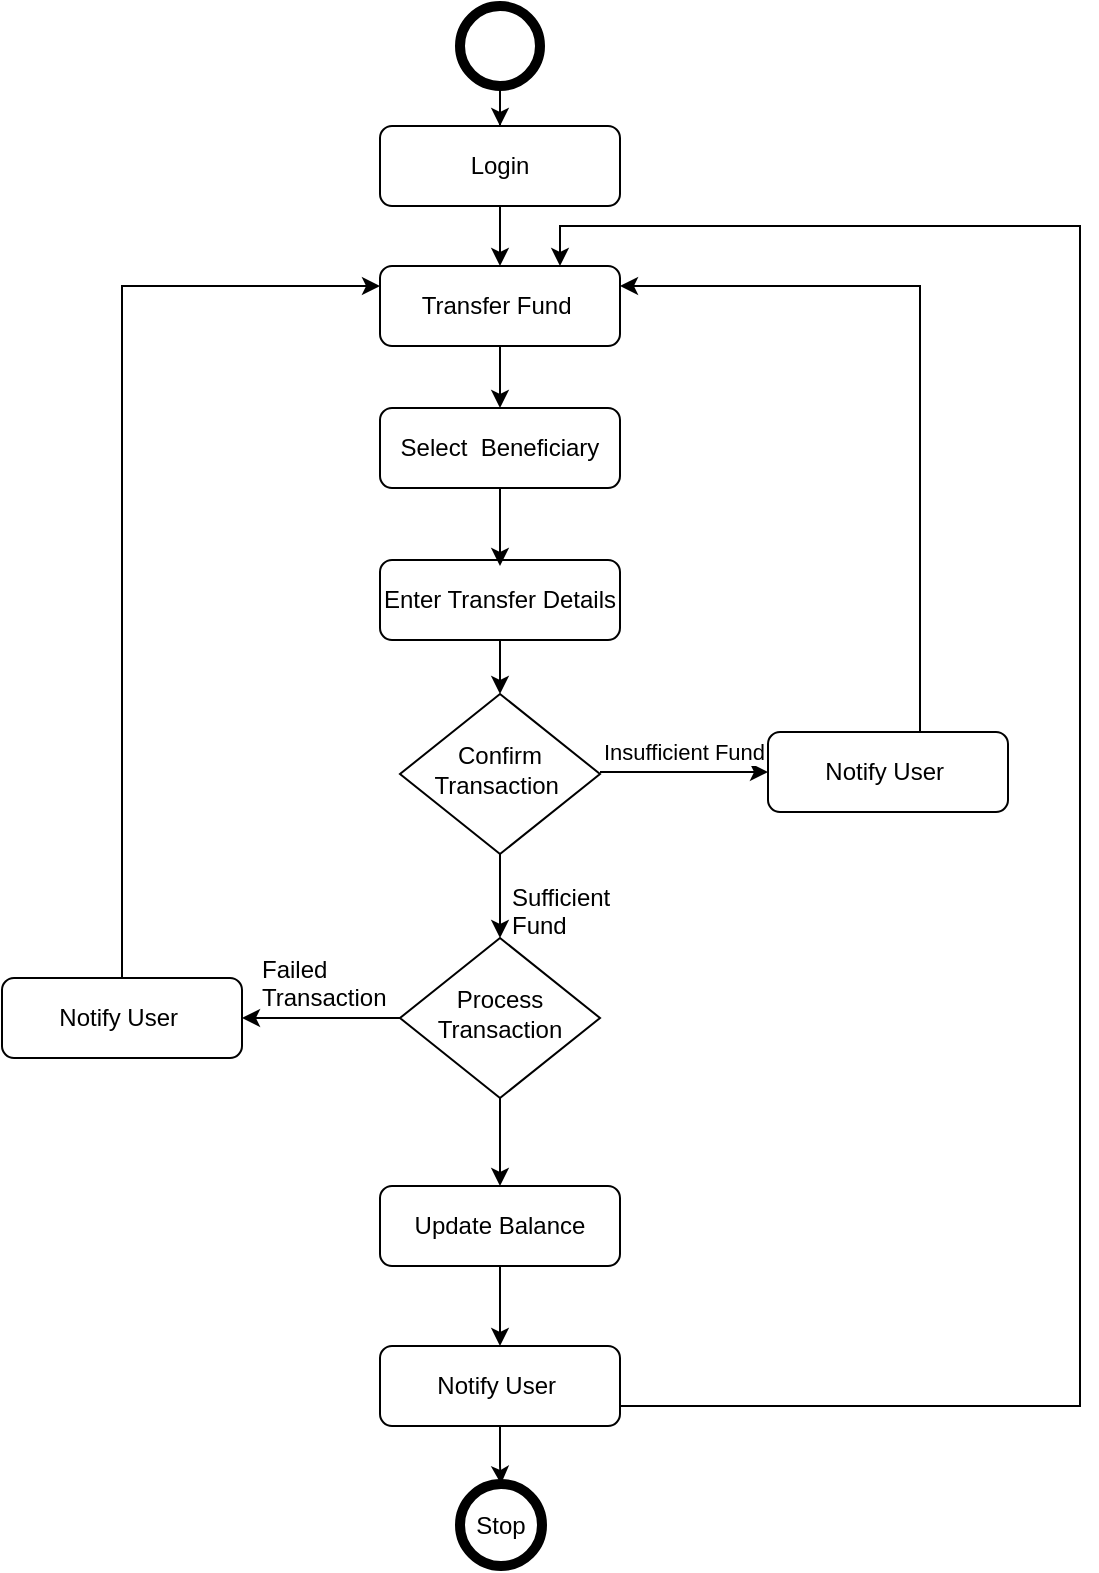 <mxfile version="23.1.3" type="github">
  <diagram id="C5RBs43oDa-KdzZeNtuy" name="Page-1">
    <mxGraphModel dx="1927" dy="533" grid="1" gridSize="10" guides="1" tooltips="1" connect="1" arrows="1" fold="1" page="1" pageScale="1" pageWidth="827" pageHeight="1169" math="0" shadow="0">
      <root>
        <mxCell id="WIyWlLk6GJQsqaUBKTNV-0" />
        <mxCell id="WIyWlLk6GJQsqaUBKTNV-1" parent="WIyWlLk6GJQsqaUBKTNV-0" />
        <mxCell id="6i1ejyldCf1ThcJX4S_M-11" value="" style="edgeStyle=orthogonalEdgeStyle;rounded=0;orthogonalLoop=1;jettySize=auto;html=1;entryX=0.5;entryY=0;entryDx=0;entryDy=0;" edge="1" parent="WIyWlLk6GJQsqaUBKTNV-1" source="WIyWlLk6GJQsqaUBKTNV-3" target="6i1ejyldCf1ThcJX4S_M-0">
          <mxGeometry relative="1" as="geometry" />
        </mxCell>
        <mxCell id="WIyWlLk6GJQsqaUBKTNV-3" value="Login" style="rounded=1;whiteSpace=wrap;html=1;fontSize=12;glass=0;strokeWidth=1;shadow=0;" parent="WIyWlLk6GJQsqaUBKTNV-1" vertex="1">
          <mxGeometry x="160" y="80" width="120" height="40" as="geometry" />
        </mxCell>
        <mxCell id="6i1ejyldCf1ThcJX4S_M-25" value="" style="edgeStyle=orthogonalEdgeStyle;rounded=0;orthogonalLoop=1;jettySize=auto;html=1;" edge="1" parent="WIyWlLk6GJQsqaUBKTNV-1" source="WIyWlLk6GJQsqaUBKTNV-11" target="6i1ejyldCf1ThcJX4S_M-24">
          <mxGeometry relative="1" as="geometry" />
        </mxCell>
        <mxCell id="WIyWlLk6GJQsqaUBKTNV-11" value="Update Balance" style="rounded=1;whiteSpace=wrap;html=1;fontSize=12;glass=0;strokeWidth=1;shadow=0;" parent="WIyWlLk6GJQsqaUBKTNV-1" vertex="1">
          <mxGeometry x="160" y="610" width="120" height="40" as="geometry" />
        </mxCell>
        <mxCell id="6i1ejyldCf1ThcJX4S_M-12" value="" style="edgeStyle=orthogonalEdgeStyle;rounded=0;orthogonalLoop=1;jettySize=auto;html=1;" edge="1" parent="WIyWlLk6GJQsqaUBKTNV-1" source="6i1ejyldCf1ThcJX4S_M-0" target="6i1ejyldCf1ThcJX4S_M-3">
          <mxGeometry relative="1" as="geometry" />
        </mxCell>
        <mxCell id="6i1ejyldCf1ThcJX4S_M-0" value="Transfer Fund&amp;nbsp;" style="rounded=1;whiteSpace=wrap;html=1;fontSize=12;glass=0;strokeWidth=1;shadow=0;" vertex="1" parent="WIyWlLk6GJQsqaUBKTNV-1">
          <mxGeometry x="160" y="150" width="120" height="40" as="geometry" />
        </mxCell>
        <mxCell id="6i1ejyldCf1ThcJX4S_M-14" value="" style="edgeStyle=orthogonalEdgeStyle;rounded=0;orthogonalLoop=1;jettySize=auto;html=1;" edge="1" parent="WIyWlLk6GJQsqaUBKTNV-1" source="6i1ejyldCf1ThcJX4S_M-1" target="6i1ejyldCf1ThcJX4S_M-2">
          <mxGeometry relative="1" as="geometry" />
        </mxCell>
        <mxCell id="6i1ejyldCf1ThcJX4S_M-1" value="Enter Transfer Details" style="rounded=1;whiteSpace=wrap;html=1;fontSize=12;glass=0;strokeWidth=1;shadow=0;" vertex="1" parent="WIyWlLk6GJQsqaUBKTNV-1">
          <mxGeometry x="160" y="297" width="120" height="40" as="geometry" />
        </mxCell>
        <mxCell id="6i1ejyldCf1ThcJX4S_M-17" value="" style="edgeStyle=orthogonalEdgeStyle;rounded=0;orthogonalLoop=1;jettySize=auto;html=1;" edge="1" parent="WIyWlLk6GJQsqaUBKTNV-1" source="6i1ejyldCf1ThcJX4S_M-2" target="6i1ejyldCf1ThcJX4S_M-16">
          <mxGeometry relative="1" as="geometry" />
        </mxCell>
        <mxCell id="6i1ejyldCf1ThcJX4S_M-2" value="Confirm Transaction&amp;nbsp;" style="rhombus;whiteSpace=wrap;html=1;shadow=0;fontFamily=Helvetica;fontSize=12;align=center;strokeWidth=1;spacing=6;spacingTop=-4;" vertex="1" parent="WIyWlLk6GJQsqaUBKTNV-1">
          <mxGeometry x="170" y="364" width="100" height="80" as="geometry" />
        </mxCell>
        <mxCell id="6i1ejyldCf1ThcJX4S_M-13" value="" style="edgeStyle=orthogonalEdgeStyle;rounded=0;orthogonalLoop=1;jettySize=auto;html=1;" edge="1" parent="WIyWlLk6GJQsqaUBKTNV-1" source="6i1ejyldCf1ThcJX4S_M-3">
          <mxGeometry relative="1" as="geometry">
            <mxPoint x="220" y="300" as="targetPoint" />
          </mxGeometry>
        </mxCell>
        <mxCell id="6i1ejyldCf1ThcJX4S_M-3" value="Select&amp;nbsp;&amp;nbsp;Beneficiary" style="rounded=1;whiteSpace=wrap;html=1;fontSize=12;glass=0;strokeWidth=1;shadow=0;" vertex="1" parent="WIyWlLk6GJQsqaUBKTNV-1">
          <mxGeometry x="160" y="221" width="120" height="40" as="geometry" />
        </mxCell>
        <mxCell id="6i1ejyldCf1ThcJX4S_M-10" style="edgeStyle=orthogonalEdgeStyle;rounded=0;orthogonalLoop=1;jettySize=auto;html=1;entryX=1;entryY=0.25;entryDx=0;entryDy=0;" edge="1" parent="WIyWlLk6GJQsqaUBKTNV-1" source="6i1ejyldCf1ThcJX4S_M-4" target="6i1ejyldCf1ThcJX4S_M-0">
          <mxGeometry relative="1" as="geometry">
            <Array as="points">
              <mxPoint x="430" y="160" />
            </Array>
          </mxGeometry>
        </mxCell>
        <mxCell id="6i1ejyldCf1ThcJX4S_M-4" value="Notify User&amp;nbsp;" style="rounded=1;whiteSpace=wrap;html=1;fontSize=12;glass=0;strokeWidth=1;shadow=0;" vertex="1" parent="WIyWlLk6GJQsqaUBKTNV-1">
          <mxGeometry x="354" y="383" width="120" height="40" as="geometry" />
        </mxCell>
        <mxCell id="6i1ejyldCf1ThcJX4S_M-6" value="" style="endArrow=classic;html=1;rounded=0;entryX=0;entryY=0.5;entryDx=0;entryDy=0;" edge="1" parent="WIyWlLk6GJQsqaUBKTNV-1" target="6i1ejyldCf1ThcJX4S_M-4">
          <mxGeometry relative="1" as="geometry">
            <mxPoint x="270" y="403" as="sourcePoint" />
            <mxPoint x="420" y="403.5" as="targetPoint" />
          </mxGeometry>
        </mxCell>
        <mxCell id="6i1ejyldCf1ThcJX4S_M-8" value="Insufficient Fund" style="edgeLabel;resizable=0;html=1;;align=left;verticalAlign=bottom;" connectable="0" vertex="1" parent="6i1ejyldCf1ThcJX4S_M-6">
          <mxGeometry x="-1" relative="1" as="geometry">
            <mxPoint y="-2" as="offset" />
          </mxGeometry>
        </mxCell>
        <mxCell id="6i1ejyldCf1ThcJX4S_M-20" style="edgeStyle=orthogonalEdgeStyle;rounded=0;orthogonalLoop=1;jettySize=auto;html=1;entryX=1;entryY=0.5;entryDx=0;entryDy=0;" edge="1" parent="WIyWlLk6GJQsqaUBKTNV-1" source="6i1ejyldCf1ThcJX4S_M-16" target="6i1ejyldCf1ThcJX4S_M-19">
          <mxGeometry relative="1" as="geometry" />
        </mxCell>
        <mxCell id="6i1ejyldCf1ThcJX4S_M-23" style="edgeStyle=orthogonalEdgeStyle;rounded=0;orthogonalLoop=1;jettySize=auto;html=1;entryX=0.5;entryY=0;entryDx=0;entryDy=0;" edge="1" parent="WIyWlLk6GJQsqaUBKTNV-1" source="6i1ejyldCf1ThcJX4S_M-16" target="WIyWlLk6GJQsqaUBKTNV-11">
          <mxGeometry relative="1" as="geometry" />
        </mxCell>
        <mxCell id="6i1ejyldCf1ThcJX4S_M-16" value="Process Transaction" style="rhombus;whiteSpace=wrap;html=1;shadow=0;fontFamily=Helvetica;fontSize=12;align=center;strokeWidth=1;spacing=6;spacingTop=-4;" vertex="1" parent="WIyWlLk6GJQsqaUBKTNV-1">
          <mxGeometry x="170" y="486" width="100" height="80" as="geometry" />
        </mxCell>
        <mxCell id="6i1ejyldCf1ThcJX4S_M-18" value="Sufficient Fund" style="text;strokeColor=none;fillColor=none;align=left;verticalAlign=middle;spacingLeft=4;spacingRight=4;overflow=hidden;points=[[0,0.5],[1,0.5]];portConstraint=eastwest;rotatable=0;whiteSpace=wrap;html=1;" vertex="1" parent="WIyWlLk6GJQsqaUBKTNV-1">
          <mxGeometry x="220" y="456" width="80" height="30" as="geometry" />
        </mxCell>
        <mxCell id="6i1ejyldCf1ThcJX4S_M-22" style="edgeStyle=orthogonalEdgeStyle;rounded=0;orthogonalLoop=1;jettySize=auto;html=1;entryX=0;entryY=0.25;entryDx=0;entryDy=0;" edge="1" parent="WIyWlLk6GJQsqaUBKTNV-1" source="6i1ejyldCf1ThcJX4S_M-19" target="6i1ejyldCf1ThcJX4S_M-0">
          <mxGeometry relative="1" as="geometry">
            <Array as="points">
              <mxPoint x="31" y="160" />
            </Array>
          </mxGeometry>
        </mxCell>
        <mxCell id="6i1ejyldCf1ThcJX4S_M-19" value="Notify User&amp;nbsp;" style="rounded=1;whiteSpace=wrap;html=1;fontSize=12;glass=0;strokeWidth=1;shadow=0;" vertex="1" parent="WIyWlLk6GJQsqaUBKTNV-1">
          <mxGeometry x="-29" y="506" width="120" height="40" as="geometry" />
        </mxCell>
        <mxCell id="6i1ejyldCf1ThcJX4S_M-21" value="Failed Transaction" style="text;strokeColor=none;fillColor=none;align=left;verticalAlign=middle;spacingLeft=4;spacingRight=4;overflow=hidden;points=[[0,0.5],[1,0.5]];portConstraint=eastwest;rotatable=0;whiteSpace=wrap;html=1;" vertex="1" parent="WIyWlLk6GJQsqaUBKTNV-1">
          <mxGeometry x="95" y="492" width="80" height="30" as="geometry" />
        </mxCell>
        <mxCell id="6i1ejyldCf1ThcJX4S_M-28" value="" style="edgeStyle=orthogonalEdgeStyle;rounded=0;orthogonalLoop=1;jettySize=auto;html=1;" edge="1" parent="WIyWlLk6GJQsqaUBKTNV-1" source="6i1ejyldCf1ThcJX4S_M-24" target="6i1ejyldCf1ThcJX4S_M-27">
          <mxGeometry relative="1" as="geometry" />
        </mxCell>
        <mxCell id="6i1ejyldCf1ThcJX4S_M-29" style="edgeStyle=orthogonalEdgeStyle;rounded=0;orthogonalLoop=1;jettySize=auto;html=1;entryX=0.75;entryY=0;entryDx=0;entryDy=0;" edge="1" parent="WIyWlLk6GJQsqaUBKTNV-1" source="6i1ejyldCf1ThcJX4S_M-24" target="6i1ejyldCf1ThcJX4S_M-0">
          <mxGeometry relative="1" as="geometry">
            <Array as="points">
              <mxPoint x="510" y="720" />
              <mxPoint x="510" y="130" />
              <mxPoint x="250" y="130" />
            </Array>
          </mxGeometry>
        </mxCell>
        <mxCell id="6i1ejyldCf1ThcJX4S_M-24" value="Notify User&amp;nbsp;" style="rounded=1;whiteSpace=wrap;html=1;fontSize=12;glass=0;strokeWidth=1;shadow=0;" vertex="1" parent="WIyWlLk6GJQsqaUBKTNV-1">
          <mxGeometry x="160" y="690" width="120" height="40" as="geometry" />
        </mxCell>
        <mxCell id="6i1ejyldCf1ThcJX4S_M-27" value="Stop" style="shape=ellipse;html=1;dashed=0;whiteSpace=wrap;aspect=fixed;strokeWidth=5;perimeter=ellipsePerimeter;" vertex="1" parent="WIyWlLk6GJQsqaUBKTNV-1">
          <mxGeometry x="200" y="759" width="41" height="41" as="geometry" />
        </mxCell>
        <mxCell id="6i1ejyldCf1ThcJX4S_M-31" value="" style="edgeStyle=orthogonalEdgeStyle;rounded=0;orthogonalLoop=1;jettySize=auto;html=1;entryX=0.5;entryY=0;entryDx=0;entryDy=0;" edge="1" parent="WIyWlLk6GJQsqaUBKTNV-1" source="6i1ejyldCf1ThcJX4S_M-30" target="WIyWlLk6GJQsqaUBKTNV-3">
          <mxGeometry relative="1" as="geometry" />
        </mxCell>
        <mxCell id="6i1ejyldCf1ThcJX4S_M-30" value="" style="shape=ellipse;html=1;dashed=0;whiteSpace=wrap;aspect=fixed;strokeWidth=5;perimeter=ellipsePerimeter;" vertex="1" parent="WIyWlLk6GJQsqaUBKTNV-1">
          <mxGeometry x="200" y="20" width="40" height="40" as="geometry" />
        </mxCell>
      </root>
    </mxGraphModel>
  </diagram>
</mxfile>
